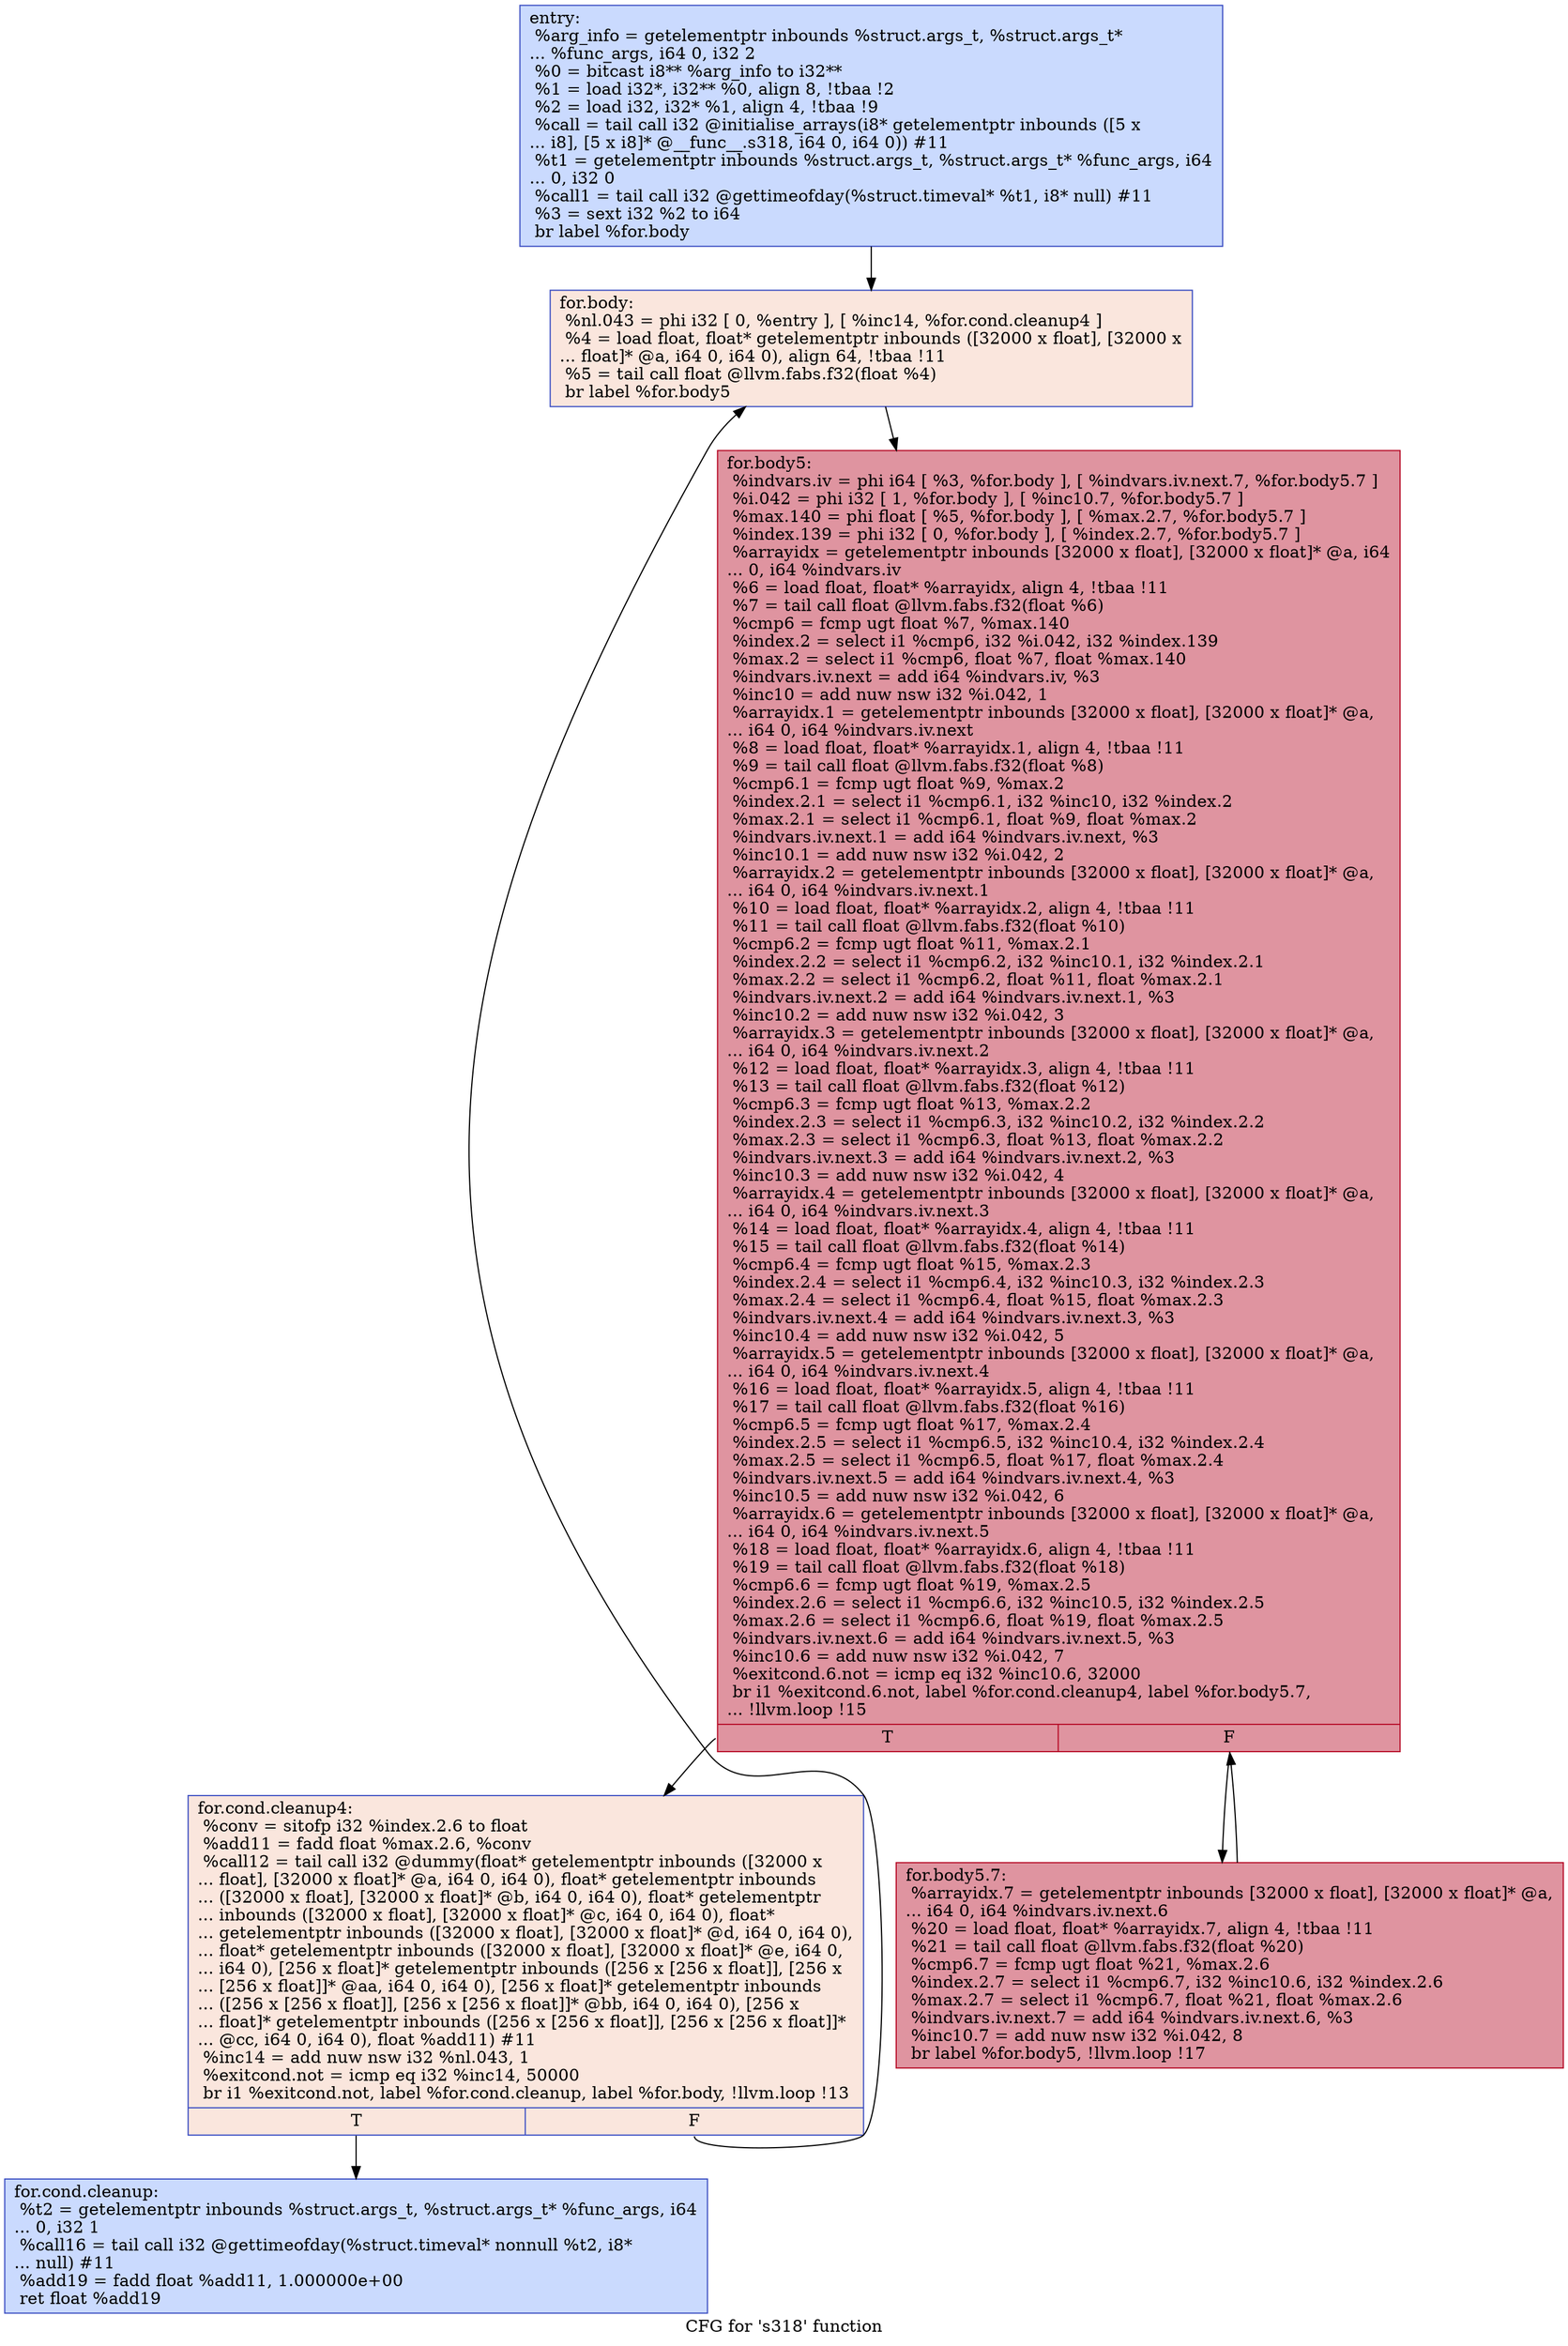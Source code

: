 digraph "CFG for 's318' function" {
	label="CFG for 's318' function";

	Node0x564c939a2d00 [shape=record,color="#3d50c3ff", style=filled, fillcolor="#88abfd70",label="{entry:\l  %arg_info = getelementptr inbounds %struct.args_t, %struct.args_t*\l... %func_args, i64 0, i32 2\l  %0 = bitcast i8** %arg_info to i32**\l  %1 = load i32*, i32** %0, align 8, !tbaa !2\l  %2 = load i32, i32* %1, align 4, !tbaa !9\l  %call = tail call i32 @initialise_arrays(i8* getelementptr inbounds ([5 x\l... i8], [5 x i8]* @__func__.s318, i64 0, i64 0)) #11\l  %t1 = getelementptr inbounds %struct.args_t, %struct.args_t* %func_args, i64\l... 0, i32 0\l  %call1 = tail call i32 @gettimeofday(%struct.timeval* %t1, i8* null) #11\l  %3 = sext i32 %2 to i64\l  br label %for.body\l}"];
	Node0x564c939a2d00 -> Node0x564c93bcb820;
	Node0x564c93bcb8e0 [shape=record,color="#3d50c3ff", style=filled, fillcolor="#88abfd70",label="{for.cond.cleanup:                                 \l  %t2 = getelementptr inbounds %struct.args_t, %struct.args_t* %func_args, i64\l... 0, i32 1\l  %call16 = tail call i32 @gettimeofday(%struct.timeval* nonnull %t2, i8*\l... null) #11\l  %add19 = fadd float %add11, 1.000000e+00\l  ret float %add19\l}"];
	Node0x564c93bcb820 [shape=record,color="#3d50c3ff", style=filled, fillcolor="#f3c7b170",label="{for.body:                                         \l  %nl.043 = phi i32 [ 0, %entry ], [ %inc14, %for.cond.cleanup4 ]\l  %4 = load float, float* getelementptr inbounds ([32000 x float], [32000 x\l... float]* @a, i64 0, i64 0), align 64, !tbaa !11\l  %5 = tail call float @llvm.fabs.f32(float %4)\l  br label %for.body5\l}"];
	Node0x564c93bcb820 -> Node0x564c93bcc2d0;
	Node0x564c93bcbd10 [shape=record,color="#3d50c3ff", style=filled, fillcolor="#f3c7b170",label="{for.cond.cleanup4:                                \l  %conv = sitofp i32 %index.2.6 to float\l  %add11 = fadd float %max.2.6, %conv\l  %call12 = tail call i32 @dummy(float* getelementptr inbounds ([32000 x\l... float], [32000 x float]* @a, i64 0, i64 0), float* getelementptr inbounds\l... ([32000 x float], [32000 x float]* @b, i64 0, i64 0), float* getelementptr\l... inbounds ([32000 x float], [32000 x float]* @c, i64 0, i64 0), float*\l... getelementptr inbounds ([32000 x float], [32000 x float]* @d, i64 0, i64 0),\l... float* getelementptr inbounds ([32000 x float], [32000 x float]* @e, i64 0,\l... i64 0), [256 x float]* getelementptr inbounds ([256 x [256 x float]], [256 x\l... [256 x float]]* @aa, i64 0, i64 0), [256 x float]* getelementptr inbounds\l... ([256 x [256 x float]], [256 x [256 x float]]* @bb, i64 0, i64 0), [256 x\l... float]* getelementptr inbounds ([256 x [256 x float]], [256 x [256 x float]]*\l... @cc, i64 0, i64 0), float %add11) #11\l  %inc14 = add nuw nsw i32 %nl.043, 1\l  %exitcond.not = icmp eq i32 %inc14, 50000\l  br i1 %exitcond.not, label %for.cond.cleanup, label %for.body, !llvm.loop !13\l|{<s0>T|<s1>F}}"];
	Node0x564c93bcbd10:s0 -> Node0x564c93bcb8e0;
	Node0x564c93bcbd10:s1 -> Node0x564c93bcb820;
	Node0x564c93bcc2d0 [shape=record,color="#b70d28ff", style=filled, fillcolor="#b70d2870",label="{for.body5:                                        \l  %indvars.iv = phi i64 [ %3, %for.body ], [ %indvars.iv.next.7, %for.body5.7 ]\l  %i.042 = phi i32 [ 1, %for.body ], [ %inc10.7, %for.body5.7 ]\l  %max.140 = phi float [ %5, %for.body ], [ %max.2.7, %for.body5.7 ]\l  %index.139 = phi i32 [ 0, %for.body ], [ %index.2.7, %for.body5.7 ]\l  %arrayidx = getelementptr inbounds [32000 x float], [32000 x float]* @a, i64\l... 0, i64 %indvars.iv\l  %6 = load float, float* %arrayidx, align 4, !tbaa !11\l  %7 = tail call float @llvm.fabs.f32(float %6)\l  %cmp6 = fcmp ugt float %7, %max.140\l  %index.2 = select i1 %cmp6, i32 %i.042, i32 %index.139\l  %max.2 = select i1 %cmp6, float %7, float %max.140\l  %indvars.iv.next = add i64 %indvars.iv, %3\l  %inc10 = add nuw nsw i32 %i.042, 1\l  %arrayidx.1 = getelementptr inbounds [32000 x float], [32000 x float]* @a,\l... i64 0, i64 %indvars.iv.next\l  %8 = load float, float* %arrayidx.1, align 4, !tbaa !11\l  %9 = tail call float @llvm.fabs.f32(float %8)\l  %cmp6.1 = fcmp ugt float %9, %max.2\l  %index.2.1 = select i1 %cmp6.1, i32 %inc10, i32 %index.2\l  %max.2.1 = select i1 %cmp6.1, float %9, float %max.2\l  %indvars.iv.next.1 = add i64 %indvars.iv.next, %3\l  %inc10.1 = add nuw nsw i32 %i.042, 2\l  %arrayidx.2 = getelementptr inbounds [32000 x float], [32000 x float]* @a,\l... i64 0, i64 %indvars.iv.next.1\l  %10 = load float, float* %arrayidx.2, align 4, !tbaa !11\l  %11 = tail call float @llvm.fabs.f32(float %10)\l  %cmp6.2 = fcmp ugt float %11, %max.2.1\l  %index.2.2 = select i1 %cmp6.2, i32 %inc10.1, i32 %index.2.1\l  %max.2.2 = select i1 %cmp6.2, float %11, float %max.2.1\l  %indvars.iv.next.2 = add i64 %indvars.iv.next.1, %3\l  %inc10.2 = add nuw nsw i32 %i.042, 3\l  %arrayidx.3 = getelementptr inbounds [32000 x float], [32000 x float]* @a,\l... i64 0, i64 %indvars.iv.next.2\l  %12 = load float, float* %arrayidx.3, align 4, !tbaa !11\l  %13 = tail call float @llvm.fabs.f32(float %12)\l  %cmp6.3 = fcmp ugt float %13, %max.2.2\l  %index.2.3 = select i1 %cmp6.3, i32 %inc10.2, i32 %index.2.2\l  %max.2.3 = select i1 %cmp6.3, float %13, float %max.2.2\l  %indvars.iv.next.3 = add i64 %indvars.iv.next.2, %3\l  %inc10.3 = add nuw nsw i32 %i.042, 4\l  %arrayidx.4 = getelementptr inbounds [32000 x float], [32000 x float]* @a,\l... i64 0, i64 %indvars.iv.next.3\l  %14 = load float, float* %arrayidx.4, align 4, !tbaa !11\l  %15 = tail call float @llvm.fabs.f32(float %14)\l  %cmp6.4 = fcmp ugt float %15, %max.2.3\l  %index.2.4 = select i1 %cmp6.4, i32 %inc10.3, i32 %index.2.3\l  %max.2.4 = select i1 %cmp6.4, float %15, float %max.2.3\l  %indvars.iv.next.4 = add i64 %indvars.iv.next.3, %3\l  %inc10.4 = add nuw nsw i32 %i.042, 5\l  %arrayidx.5 = getelementptr inbounds [32000 x float], [32000 x float]* @a,\l... i64 0, i64 %indvars.iv.next.4\l  %16 = load float, float* %arrayidx.5, align 4, !tbaa !11\l  %17 = tail call float @llvm.fabs.f32(float %16)\l  %cmp6.5 = fcmp ugt float %17, %max.2.4\l  %index.2.5 = select i1 %cmp6.5, i32 %inc10.4, i32 %index.2.4\l  %max.2.5 = select i1 %cmp6.5, float %17, float %max.2.4\l  %indvars.iv.next.5 = add i64 %indvars.iv.next.4, %3\l  %inc10.5 = add nuw nsw i32 %i.042, 6\l  %arrayidx.6 = getelementptr inbounds [32000 x float], [32000 x float]* @a,\l... i64 0, i64 %indvars.iv.next.5\l  %18 = load float, float* %arrayidx.6, align 4, !tbaa !11\l  %19 = tail call float @llvm.fabs.f32(float %18)\l  %cmp6.6 = fcmp ugt float %19, %max.2.5\l  %index.2.6 = select i1 %cmp6.6, i32 %inc10.5, i32 %index.2.5\l  %max.2.6 = select i1 %cmp6.6, float %19, float %max.2.5\l  %indvars.iv.next.6 = add i64 %indvars.iv.next.5, %3\l  %inc10.6 = add nuw nsw i32 %i.042, 7\l  %exitcond.6.not = icmp eq i32 %inc10.6, 32000\l  br i1 %exitcond.6.not, label %for.cond.cleanup4, label %for.body5.7,\l... !llvm.loop !15\l|{<s0>T|<s1>F}}"];
	Node0x564c93bcc2d0:s0 -> Node0x564c93bcbd10;
	Node0x564c93bcc2d0:s1 -> Node0x564c93bcca20;
	Node0x564c93bcca20 [shape=record,color="#b70d28ff", style=filled, fillcolor="#b70d2870",label="{for.body5.7:                                      \l  %arrayidx.7 = getelementptr inbounds [32000 x float], [32000 x float]* @a,\l... i64 0, i64 %indvars.iv.next.6\l  %20 = load float, float* %arrayidx.7, align 4, !tbaa !11\l  %21 = tail call float @llvm.fabs.f32(float %20)\l  %cmp6.7 = fcmp ugt float %21, %max.2.6\l  %index.2.7 = select i1 %cmp6.7, i32 %inc10.6, i32 %index.2.6\l  %max.2.7 = select i1 %cmp6.7, float %21, float %max.2.6\l  %indvars.iv.next.7 = add i64 %indvars.iv.next.6, %3\l  %inc10.7 = add nuw nsw i32 %i.042, 8\l  br label %for.body5, !llvm.loop !17\l}"];
	Node0x564c93bcca20 -> Node0x564c93bcc2d0;
}
